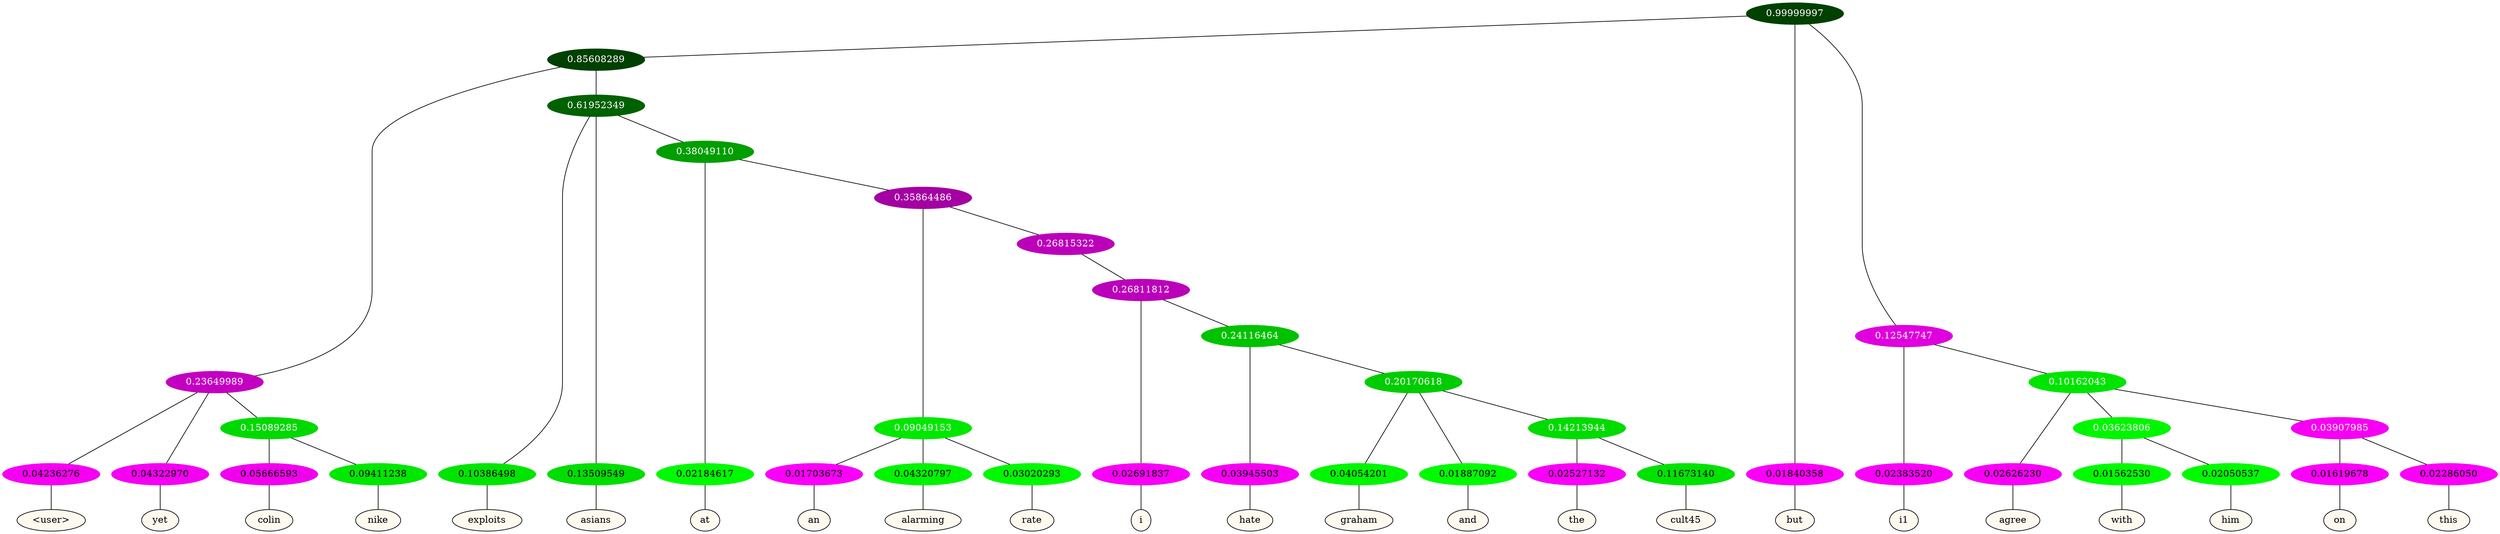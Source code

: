 graph {
	node [format=png height=0.15 nodesep=0.001 ordering=out overlap=prism overlap_scaling=0.01 ranksep=0.001 ratio=0.2 style=filled width=0.15]
	{
		rank=same
		a_w_8 [label="\<user\>" color=black fillcolor=floralwhite style="filled,solid"]
		a_w_9 [label=yet color=black fillcolor=floralwhite style="filled,solid"]
		a_w_17 [label=colin color=black fillcolor=floralwhite style="filled,solid"]
		a_w_18 [label=nike color=black fillcolor=floralwhite style="filled,solid"]
		a_w_11 [label=exploits color=black fillcolor=floralwhite style="filled,solid"]
		a_w_12 [label=asians color=black fillcolor=floralwhite style="filled,solid"]
		a_w_19 [label=at color=black fillcolor=floralwhite style="filled,solid"]
		a_w_27 [label=an color=black fillcolor=floralwhite style="filled,solid"]
		a_w_28 [label=alarming color=black fillcolor=floralwhite style="filled,solid"]
		a_w_29 [label=rate color=black fillcolor=floralwhite style="filled,solid"]
		a_w_31 [label=i color=black fillcolor=floralwhite style="filled,solid"]
		a_w_33 [label=hate color=black fillcolor=floralwhite style="filled,solid"]
		a_w_35 [label=graham color=black fillcolor=floralwhite style="filled,solid"]
		a_w_36 [label=and color=black fillcolor=floralwhite style="filled,solid"]
		a_w_38 [label=the color=black fillcolor=floralwhite style="filled,solid"]
		a_w_39 [label=cult45 color=black fillcolor=floralwhite style="filled,solid"]
		a_w_2 [label=but color=black fillcolor=floralwhite style="filled,solid"]
		a_w_6 [label=i1 color=black fillcolor=floralwhite style="filled,solid"]
		a_w_14 [label=agree color=black fillcolor=floralwhite style="filled,solid"]
		a_w_21 [label=with color=black fillcolor=floralwhite style="filled,solid"]
		a_w_22 [label=him color=black fillcolor=floralwhite style="filled,solid"]
		a_w_23 [label=on color=black fillcolor=floralwhite style="filled,solid"]
		a_w_24 [label=this color=black fillcolor=floralwhite style="filled,solid"]
	}
	a_n_8 -- a_w_8
	a_n_9 -- a_w_9
	a_n_17 -- a_w_17
	a_n_18 -- a_w_18
	a_n_11 -- a_w_11
	a_n_12 -- a_w_12
	a_n_19 -- a_w_19
	a_n_27 -- a_w_27
	a_n_28 -- a_w_28
	a_n_29 -- a_w_29
	a_n_31 -- a_w_31
	a_n_33 -- a_w_33
	a_n_35 -- a_w_35
	a_n_36 -- a_w_36
	a_n_38 -- a_w_38
	a_n_39 -- a_w_39
	a_n_2 -- a_w_2
	a_n_6 -- a_w_6
	a_n_14 -- a_w_14
	a_n_21 -- a_w_21
	a_n_22 -- a_w_22
	a_n_23 -- a_w_23
	a_n_24 -- a_w_24
	{
		rank=same
		a_n_8 [label=0.04236276 color="0.835 1.000 0.958" fontcolor=black]
		a_n_9 [label=0.04322970 color="0.835 1.000 0.957" fontcolor=black]
		a_n_17 [label=0.05666593 color="0.835 1.000 0.943" fontcolor=black]
		a_n_18 [label=0.09411238 color="0.334 1.000 0.906" fontcolor=black]
		a_n_11 [label=0.10386498 color="0.334 1.000 0.896" fontcolor=black]
		a_n_12 [label=0.13509549 color="0.334 1.000 0.865" fontcolor=black]
		a_n_19 [label=0.02184617 color="0.334 1.000 0.978" fontcolor=black]
		a_n_27 [label=0.01703673 color="0.835 1.000 0.983" fontcolor=black]
		a_n_28 [label=0.04320797 color="0.334 1.000 0.957" fontcolor=black]
		a_n_29 [label=0.03020293 color="0.334 1.000 0.970" fontcolor=black]
		a_n_31 [label=0.02691837 color="0.835 1.000 0.973" fontcolor=black]
		a_n_33 [label=0.03945503 color="0.835 1.000 0.961" fontcolor=black]
		a_n_35 [label=0.04054201 color="0.334 1.000 0.959" fontcolor=black]
		a_n_36 [label=0.01887092 color="0.334 1.000 0.981" fontcolor=black]
		a_n_38 [label=0.02527132 color="0.835 1.000 0.975" fontcolor=black]
		a_n_39 [label=0.11673140 color="0.334 1.000 0.883" fontcolor=black]
		a_n_2 [label=0.01840358 color="0.835 1.000 0.982" fontcolor=black]
		a_n_6 [label=0.02383520 color="0.835 1.000 0.976" fontcolor=black]
		a_n_14 [label=0.02626230 color="0.835 1.000 0.974" fontcolor=black]
		a_n_21 [label=0.01562530 color="0.334 1.000 0.984" fontcolor=black]
		a_n_22 [label=0.02050537 color="0.334 1.000 0.979" fontcolor=black]
		a_n_23 [label=0.01619678 color="0.835 1.000 0.984" fontcolor=black]
		a_n_24 [label=0.02286050 color="0.835 1.000 0.977" fontcolor=black]
	}
	a_n_0 [label=0.99999997 color="0.334 1.000 0.250" fontcolor=grey99]
	a_n_1 [label=0.85608289 color="0.334 1.000 0.250" fontcolor=grey99]
	a_n_0 -- a_n_1
	a_n_0 -- a_n_2
	a_n_3 [label=0.12547747 color="0.835 1.000 0.875" fontcolor=grey99]
	a_n_0 -- a_n_3
	a_n_4 [label=0.23649989 color="0.835 1.000 0.764" fontcolor=grey99]
	a_n_1 -- a_n_4
	a_n_5 [label=0.61952349 color="0.334 1.000 0.380" fontcolor=grey99]
	a_n_1 -- a_n_5
	a_n_3 -- a_n_6
	a_n_7 [label=0.10162043 color="0.334 1.000 0.898" fontcolor=grey99]
	a_n_3 -- a_n_7
	a_n_4 -- a_n_8
	a_n_4 -- a_n_9
	a_n_10 [label=0.15089285 color="0.334 1.000 0.849" fontcolor=grey99]
	a_n_4 -- a_n_10
	a_n_5 -- a_n_11
	a_n_5 -- a_n_12
	a_n_13 [label=0.38049110 color="0.334 1.000 0.620" fontcolor=grey99]
	a_n_5 -- a_n_13
	a_n_7 -- a_n_14
	a_n_15 [label=0.03623806 color="0.334 1.000 0.964" fontcolor=grey99]
	a_n_7 -- a_n_15
	a_n_16 [label=0.03907985 color="0.835 1.000 0.961" fontcolor=grey99]
	a_n_7 -- a_n_16
	a_n_10 -- a_n_17
	a_n_10 -- a_n_18
	a_n_13 -- a_n_19
	a_n_20 [label=0.35864486 color="0.835 1.000 0.641" fontcolor=grey99]
	a_n_13 -- a_n_20
	a_n_15 -- a_n_21
	a_n_15 -- a_n_22
	a_n_16 -- a_n_23
	a_n_16 -- a_n_24
	a_n_25 [label=0.09049153 color="0.334 1.000 0.910" fontcolor=grey99]
	a_n_20 -- a_n_25
	a_n_26 [label=0.26815322 color="0.835 1.000 0.732" fontcolor=grey99]
	a_n_20 -- a_n_26
	a_n_25 -- a_n_27
	a_n_25 -- a_n_28
	a_n_25 -- a_n_29
	a_n_30 [label=0.26811812 color="0.835 1.000 0.732" fontcolor=grey99]
	a_n_26 -- a_n_30
	a_n_30 -- a_n_31
	a_n_32 [label=0.24116464 color="0.334 1.000 0.759" fontcolor=grey99]
	a_n_30 -- a_n_32
	a_n_32 -- a_n_33
	a_n_34 [label=0.20170618 color="0.334 1.000 0.798" fontcolor=grey99]
	a_n_32 -- a_n_34
	a_n_34 -- a_n_35
	a_n_34 -- a_n_36
	a_n_37 [label=0.14213944 color="0.334 1.000 0.858" fontcolor=grey99]
	a_n_34 -- a_n_37
	a_n_37 -- a_n_38
	a_n_37 -- a_n_39
}
